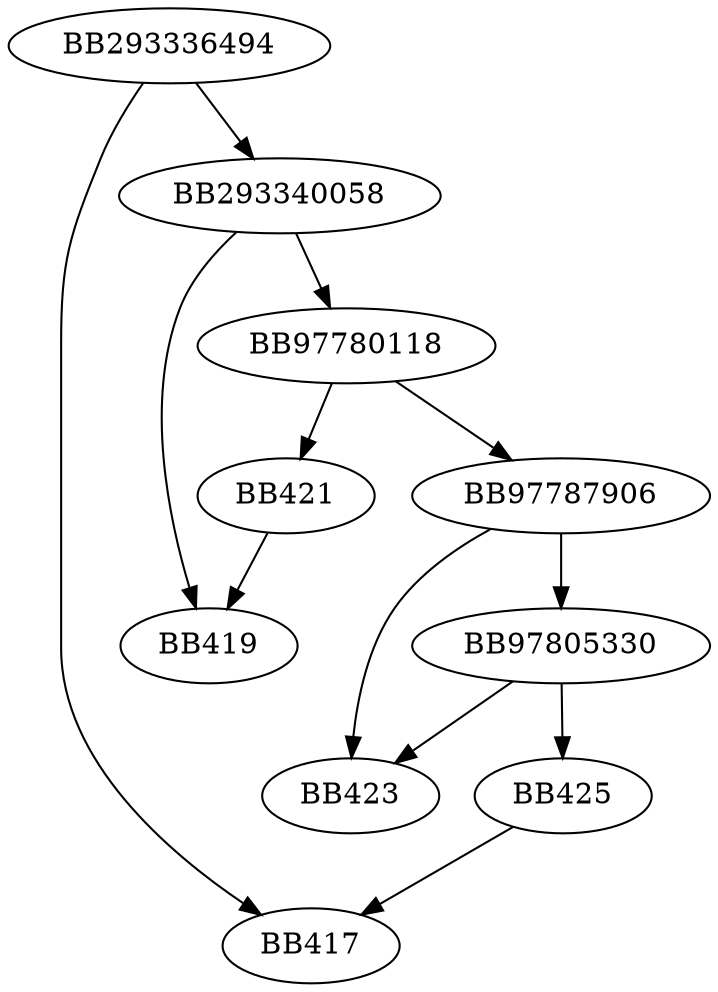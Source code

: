 digraph G{
	BB293336494->BB417;
	BB293336494->BB293340058;
	BB293340058->BB419;
	BB293340058->BB97780118;
	BB97780118->BB421;
	BB97780118->BB97787906;
	BB97787906->BB423;
	BB97787906->BB97805330;
	BB97805330->BB423;
	BB97805330->BB425;
	BB425->BB417;
	BB421->BB419;
}
